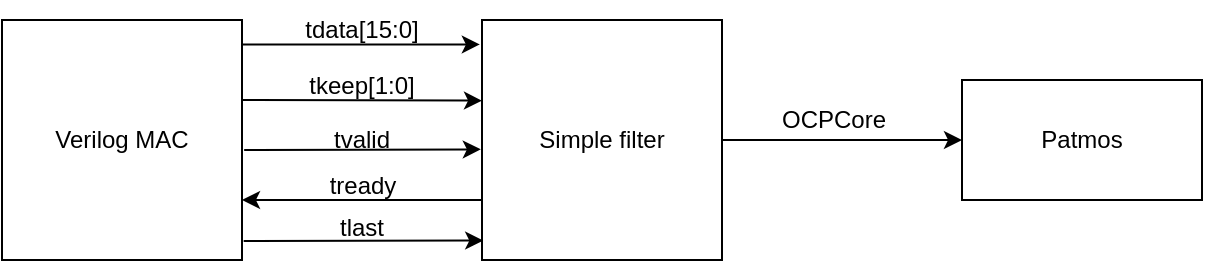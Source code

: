 <mxfile version="18.0.1" type="device"><diagram id="IJHHsDQ1OMMLtxh1hqXK" name="Page-1"><mxGraphModel dx="813" dy="586" grid="1" gridSize="10" guides="1" tooltips="1" connect="1" arrows="1" fold="1" page="1" pageScale="1" pageWidth="827" pageHeight="1169" math="0" shadow="0"><root><mxCell id="0"/><mxCell id="1" parent="0"/><mxCell id="IXHo3Kj_aNnhwAm9RZy5-2" value="Verilog MAC" style="rounded=0;whiteSpace=wrap;html=1;" vertex="1" parent="1"><mxGeometry x="80" y="320" width="120" height="120" as="geometry"/></mxCell><mxCell id="IXHo3Kj_aNnhwAm9RZy5-27" style="edgeStyle=orthogonalEdgeStyle;rounded=0;orthogonalLoop=1;jettySize=auto;html=1;exitX=1;exitY=0.5;exitDx=0;exitDy=0;entryX=0;entryY=0.5;entryDx=0;entryDy=0;startArrow=none;startFill=0;endArrow=classic;endFill=1;" edge="1" parent="1" source="IXHo3Kj_aNnhwAm9RZy5-5" target="IXHo3Kj_aNnhwAm9RZy5-26"><mxGeometry relative="1" as="geometry"/></mxCell><mxCell id="IXHo3Kj_aNnhwAm9RZy5-5" value="Simple filter" style="rounded=0;whiteSpace=wrap;html=1;" vertex="1" parent="1"><mxGeometry x="320" y="320" width="120" height="120" as="geometry"/></mxCell><mxCell id="IXHo3Kj_aNnhwAm9RZy5-10" value="tdata[15:0]" style="text;html=1;strokeColor=none;fillColor=none;align=center;verticalAlign=middle;whiteSpace=wrap;rounded=0;" vertex="1" parent="1"><mxGeometry x="230" y="310" width="60" height="30" as="geometry"/></mxCell><mxCell id="IXHo3Kj_aNnhwAm9RZy5-11" value="tkeep[1:0]" style="text;html=1;strokeColor=none;fillColor=none;align=center;verticalAlign=middle;whiteSpace=wrap;rounded=0;" vertex="1" parent="1"><mxGeometry x="230" y="338" width="60" height="30" as="geometry"/></mxCell><mxCell id="IXHo3Kj_aNnhwAm9RZy5-12" value="tvalid" style="text;html=1;strokeColor=none;fillColor=none;align=center;verticalAlign=middle;whiteSpace=wrap;rounded=0;" vertex="1" parent="1"><mxGeometry x="230" y="365" width="60" height="30" as="geometry"/></mxCell><mxCell id="IXHo3Kj_aNnhwAm9RZy5-13" value="tready" style="text;html=1;strokeColor=none;fillColor=none;align=center;verticalAlign=middle;whiteSpace=wrap;rounded=0;" vertex="1" parent="1"><mxGeometry x="235.5" y="392" width="49" height="22" as="geometry"/></mxCell><mxCell id="IXHo3Kj_aNnhwAm9RZy5-15" value="tlast" style="text;html=1;strokeColor=none;fillColor=none;align=center;verticalAlign=middle;whiteSpace=wrap;rounded=0;" vertex="1" parent="1"><mxGeometry x="230" y="409" width="60" height="30" as="geometry"/></mxCell><mxCell id="IXHo3Kj_aNnhwAm9RZy5-20" value="" style="endArrow=classic;html=1;rounded=0;exitX=1;exitY=0.102;exitDx=0;exitDy=0;exitPerimeter=0;entryX=-0.009;entryY=0.102;entryDx=0;entryDy=0;entryPerimeter=0;" edge="1" parent="1" source="IXHo3Kj_aNnhwAm9RZy5-2" target="IXHo3Kj_aNnhwAm9RZy5-5"><mxGeometry width="50" height="50" relative="1" as="geometry"><mxPoint x="190" y="400" as="sourcePoint"/><mxPoint x="240" y="350" as="targetPoint"/></mxGeometry></mxCell><mxCell id="IXHo3Kj_aNnhwAm9RZy5-21" value="" style="endArrow=classic;html=1;rounded=0;entryX=0;entryY=0.336;entryDx=0;entryDy=0;entryPerimeter=0;" edge="1" parent="1" target="IXHo3Kj_aNnhwAm9RZy5-5"><mxGeometry width="50" height="50" relative="1" as="geometry"><mxPoint x="200" y="360" as="sourcePoint"/><mxPoint x="240" y="350" as="targetPoint"/></mxGeometry></mxCell><mxCell id="IXHo3Kj_aNnhwAm9RZy5-22" value="" style="endArrow=classic;html=1;rounded=0;exitX=1.009;exitY=0.542;exitDx=0;exitDy=0;exitPerimeter=0;entryX=-0.005;entryY=0.539;entryDx=0;entryDy=0;entryPerimeter=0;" edge="1" parent="1" source="IXHo3Kj_aNnhwAm9RZy5-2" target="IXHo3Kj_aNnhwAm9RZy5-5"><mxGeometry width="50" height="50" relative="1" as="geometry"><mxPoint x="240" y="420" as="sourcePoint"/><mxPoint x="290" y="370" as="targetPoint"/></mxGeometry></mxCell><mxCell id="IXHo3Kj_aNnhwAm9RZy5-23" value="" style="endArrow=none;html=1;rounded=0;exitX=1;exitY=0.75;exitDx=0;exitDy=0;entryX=0;entryY=0.75;entryDx=0;entryDy=0;startArrow=classic;startFill=1;endFill=0;" edge="1" parent="1" source="IXHo3Kj_aNnhwAm9RZy5-2" target="IXHo3Kj_aNnhwAm9RZy5-5"><mxGeometry width="50" height="50" relative="1" as="geometry"><mxPoint x="190" y="400" as="sourcePoint"/><mxPoint x="240" y="350" as="targetPoint"/></mxGeometry></mxCell><mxCell id="IXHo3Kj_aNnhwAm9RZy5-24" value="" style="endArrow=classic;html=1;rounded=0;exitX=1.007;exitY=0.921;exitDx=0;exitDy=0;exitPerimeter=0;entryX=0.005;entryY=0.919;entryDx=0;entryDy=0;entryPerimeter=0;" edge="1" parent="1" source="IXHo3Kj_aNnhwAm9RZy5-2" target="IXHo3Kj_aNnhwAm9RZy5-5"><mxGeometry width="50" height="50" relative="1" as="geometry"><mxPoint x="190" y="400" as="sourcePoint"/><mxPoint x="240" y="350" as="targetPoint"/></mxGeometry></mxCell><mxCell id="IXHo3Kj_aNnhwAm9RZy5-26" value="Patmos" style="rounded=0;whiteSpace=wrap;html=1;" vertex="1" parent="1"><mxGeometry x="560" y="350" width="120" height="60" as="geometry"/></mxCell><mxCell id="IXHo3Kj_aNnhwAm9RZy5-28" value="OCPCore" style="text;html=1;strokeColor=none;fillColor=none;align=center;verticalAlign=middle;whiteSpace=wrap;rounded=0;" vertex="1" parent="1"><mxGeometry x="466" y="355" width="60" height="30" as="geometry"/></mxCell></root></mxGraphModel></diagram></mxfile>